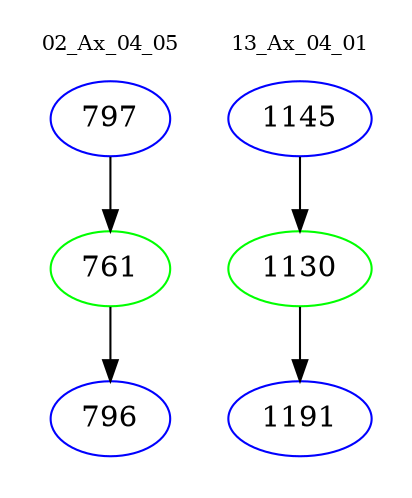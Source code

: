 digraph{
subgraph cluster_0 {
color = white
label = "02_Ax_04_05";
fontsize=10;
T0_797 [label="797", color="blue"]
T0_797 -> T0_761 [color="black"]
T0_761 [label="761", color="green"]
T0_761 -> T0_796 [color="black"]
T0_796 [label="796", color="blue"]
}
subgraph cluster_1 {
color = white
label = "13_Ax_04_01";
fontsize=10;
T1_1145 [label="1145", color="blue"]
T1_1145 -> T1_1130 [color="black"]
T1_1130 [label="1130", color="green"]
T1_1130 -> T1_1191 [color="black"]
T1_1191 [label="1191", color="blue"]
}
}
